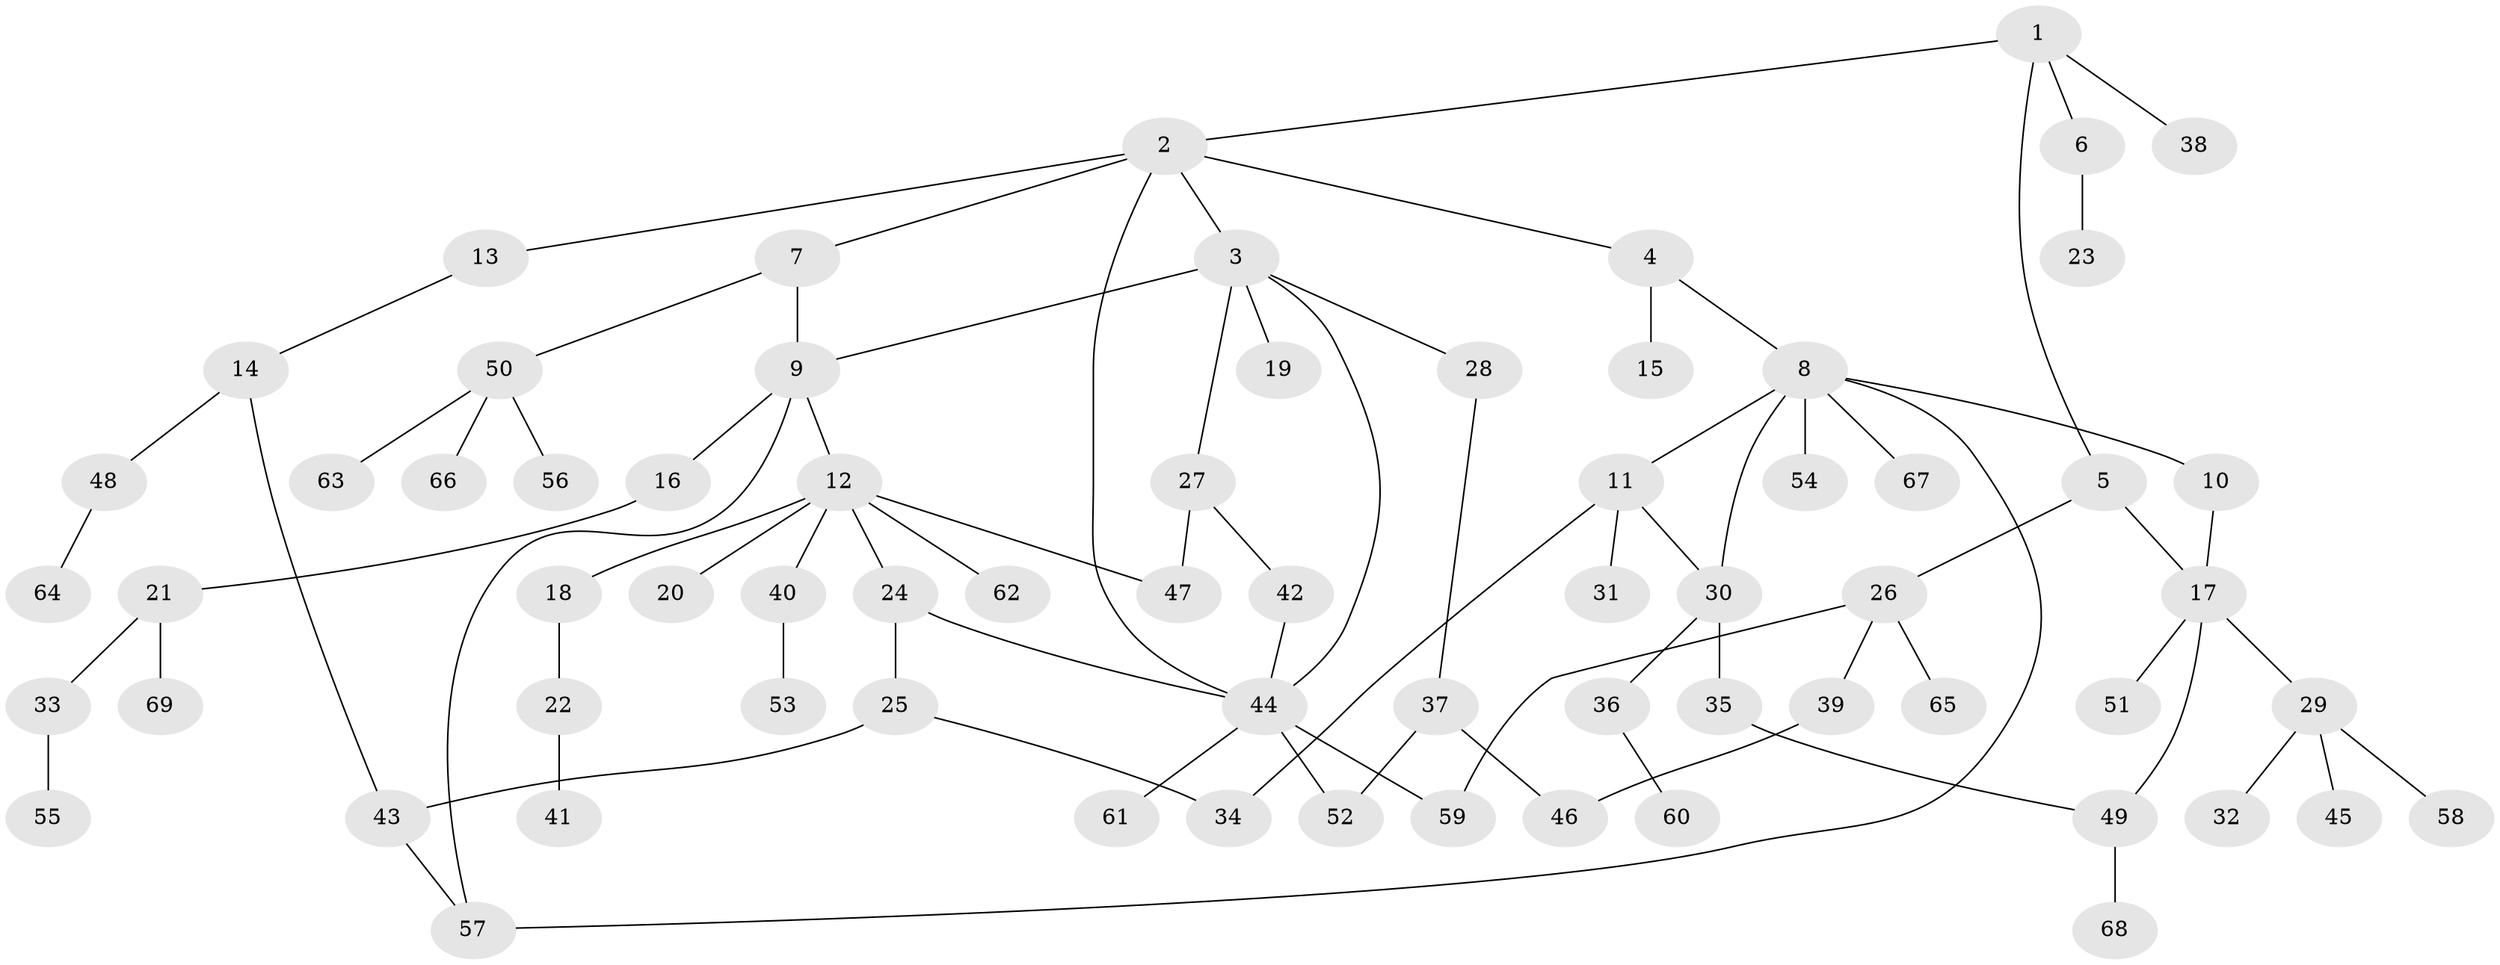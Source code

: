 // coarse degree distribution, {7: 0.041666666666666664, 2: 0.22916666666666666, 6: 0.0625, 5: 0.041666666666666664, 1: 0.4375, 4: 0.08333333333333333, 3: 0.10416666666666667}
// Generated by graph-tools (version 1.1) at 2025/45/03/04/25 21:45:53]
// undirected, 69 vertices, 83 edges
graph export_dot {
graph [start="1"]
  node [color=gray90,style=filled];
  1;
  2;
  3;
  4;
  5;
  6;
  7;
  8;
  9;
  10;
  11;
  12;
  13;
  14;
  15;
  16;
  17;
  18;
  19;
  20;
  21;
  22;
  23;
  24;
  25;
  26;
  27;
  28;
  29;
  30;
  31;
  32;
  33;
  34;
  35;
  36;
  37;
  38;
  39;
  40;
  41;
  42;
  43;
  44;
  45;
  46;
  47;
  48;
  49;
  50;
  51;
  52;
  53;
  54;
  55;
  56;
  57;
  58;
  59;
  60;
  61;
  62;
  63;
  64;
  65;
  66;
  67;
  68;
  69;
  1 -- 2;
  1 -- 5;
  1 -- 6;
  1 -- 38;
  2 -- 3;
  2 -- 4;
  2 -- 7;
  2 -- 13;
  2 -- 44;
  3 -- 9;
  3 -- 19;
  3 -- 27;
  3 -- 28;
  3 -- 44;
  4 -- 8;
  4 -- 15;
  5 -- 17;
  5 -- 26;
  6 -- 23;
  7 -- 50;
  7 -- 9;
  8 -- 10;
  8 -- 11;
  8 -- 54;
  8 -- 57;
  8 -- 67;
  8 -- 30;
  9 -- 12;
  9 -- 16;
  9 -- 57;
  10 -- 17;
  11 -- 30;
  11 -- 31;
  11 -- 34;
  12 -- 18;
  12 -- 20;
  12 -- 24;
  12 -- 40;
  12 -- 62;
  12 -- 47;
  13 -- 14;
  14 -- 43;
  14 -- 48;
  16 -- 21;
  17 -- 29;
  17 -- 51;
  17 -- 49;
  18 -- 22;
  21 -- 33;
  21 -- 69;
  22 -- 41;
  24 -- 25;
  24 -- 44;
  25 -- 34;
  25 -- 43;
  26 -- 39;
  26 -- 59;
  26 -- 65;
  27 -- 42;
  27 -- 47;
  28 -- 37;
  29 -- 32;
  29 -- 45;
  29 -- 58;
  30 -- 35;
  30 -- 36;
  33 -- 55;
  35 -- 49;
  36 -- 60;
  37 -- 46;
  37 -- 52;
  39 -- 46;
  40 -- 53;
  42 -- 44;
  43 -- 57;
  44 -- 52;
  44 -- 61;
  44 -- 59;
  48 -- 64;
  49 -- 68;
  50 -- 56;
  50 -- 63;
  50 -- 66;
}
